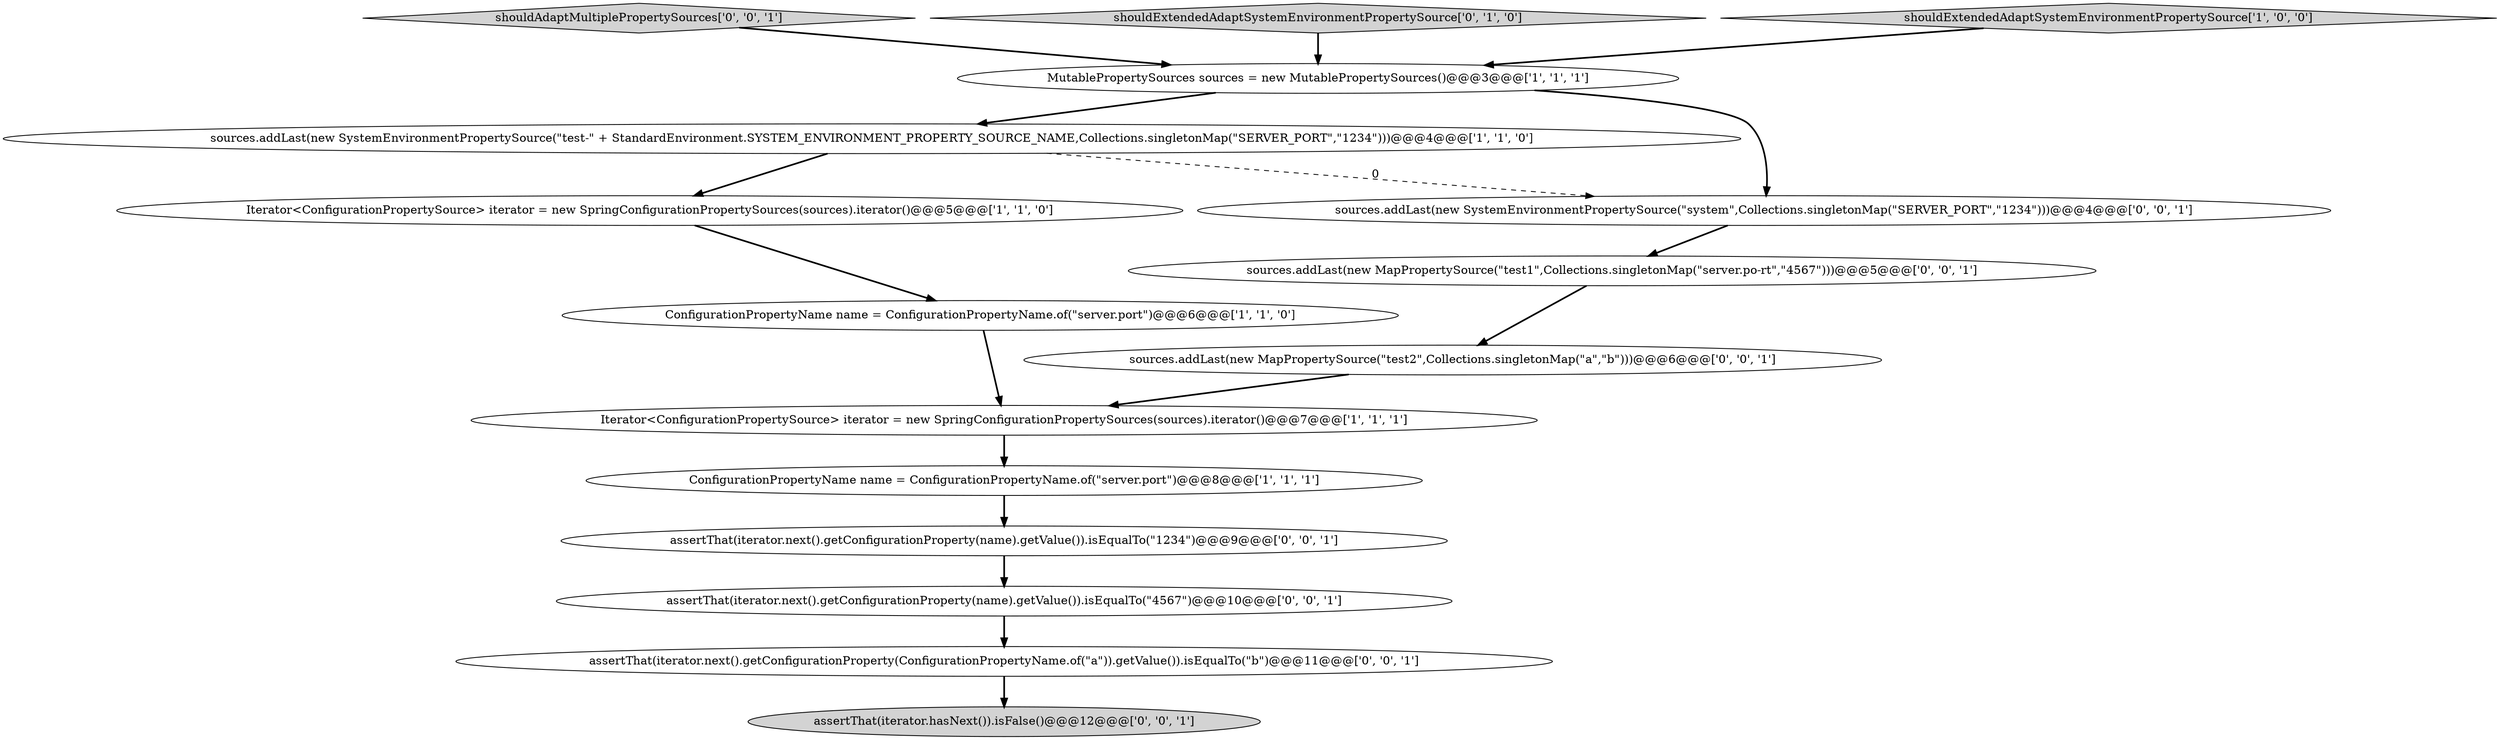digraph {
12 [style = filled, label = "assertThat(iterator.next().getConfigurationProperty(ConfigurationPropertyName.of(\"a\")).getValue()).isEqualTo(\"b\")@@@11@@@['0', '0', '1']", fillcolor = white, shape = ellipse image = "AAA0AAABBB3BBB"];
1 [style = filled, label = "MutablePropertySources sources = new MutablePropertySources()@@@3@@@['1', '1', '1']", fillcolor = white, shape = ellipse image = "AAA0AAABBB1BBB"];
5 [style = filled, label = "sources.addLast(new SystemEnvironmentPropertySource(\"test-\" + StandardEnvironment.SYSTEM_ENVIRONMENT_PROPERTY_SOURCE_NAME,Collections.singletonMap(\"SERVER_PORT\",\"1234\")))@@@4@@@['1', '1', '0']", fillcolor = white, shape = ellipse image = "AAA0AAABBB1BBB"];
8 [style = filled, label = "shouldAdaptMultiplePropertySources['0', '0', '1']", fillcolor = lightgray, shape = diamond image = "AAA0AAABBB3BBB"];
15 [style = filled, label = "sources.addLast(new MapPropertySource(\"test1\",Collections.singletonMap(\"server.po-rt\",\"4567\")))@@@5@@@['0', '0', '1']", fillcolor = white, shape = ellipse image = "AAA0AAABBB3BBB"];
14 [style = filled, label = "sources.addLast(new MapPropertySource(\"test2\",Collections.singletonMap(\"a\",\"b\")))@@@6@@@['0', '0', '1']", fillcolor = white, shape = ellipse image = "AAA0AAABBB3BBB"];
10 [style = filled, label = "assertThat(iterator.hasNext()).isFalse()@@@12@@@['0', '0', '1']", fillcolor = lightgray, shape = ellipse image = "AAA0AAABBB3BBB"];
7 [style = filled, label = "shouldExtendedAdaptSystemEnvironmentPropertySource['0', '1', '0']", fillcolor = lightgray, shape = diamond image = "AAA0AAABBB2BBB"];
0 [style = filled, label = "Iterator<ConfigurationPropertySource> iterator = new SpringConfigurationPropertySources(sources).iterator()@@@5@@@['1', '1', '0']", fillcolor = white, shape = ellipse image = "AAA0AAABBB1BBB"];
9 [style = filled, label = "assertThat(iterator.next().getConfigurationProperty(name).getValue()).isEqualTo(\"4567\")@@@10@@@['0', '0', '1']", fillcolor = white, shape = ellipse image = "AAA0AAABBB3BBB"];
11 [style = filled, label = "assertThat(iterator.next().getConfigurationProperty(name).getValue()).isEqualTo(\"1234\")@@@9@@@['0', '0', '1']", fillcolor = white, shape = ellipse image = "AAA0AAABBB3BBB"];
13 [style = filled, label = "sources.addLast(new SystemEnvironmentPropertySource(\"system\",Collections.singletonMap(\"SERVER_PORT\",\"1234\")))@@@4@@@['0', '0', '1']", fillcolor = white, shape = ellipse image = "AAA0AAABBB3BBB"];
6 [style = filled, label = "ConfigurationPropertyName name = ConfigurationPropertyName.of(\"server.port\")@@@6@@@['1', '1', '0']", fillcolor = white, shape = ellipse image = "AAA0AAABBB1BBB"];
4 [style = filled, label = "shouldExtendedAdaptSystemEnvironmentPropertySource['1', '0', '0']", fillcolor = lightgray, shape = diamond image = "AAA0AAABBB1BBB"];
3 [style = filled, label = "ConfigurationPropertyName name = ConfigurationPropertyName.of(\"server.port\")@@@8@@@['1', '1', '1']", fillcolor = white, shape = ellipse image = "AAA0AAABBB1BBB"];
2 [style = filled, label = "Iterator<ConfigurationPropertySource> iterator = new SpringConfigurationPropertySources(sources).iterator()@@@7@@@['1', '1', '1']", fillcolor = white, shape = ellipse image = "AAA0AAABBB1BBB"];
1->5 [style = bold, label=""];
3->11 [style = bold, label=""];
8->1 [style = bold, label=""];
5->13 [style = dashed, label="0"];
4->1 [style = bold, label=""];
14->2 [style = bold, label=""];
13->15 [style = bold, label=""];
7->1 [style = bold, label=""];
9->12 [style = bold, label=""];
12->10 [style = bold, label=""];
5->0 [style = bold, label=""];
15->14 [style = bold, label=""];
11->9 [style = bold, label=""];
0->6 [style = bold, label=""];
1->13 [style = bold, label=""];
2->3 [style = bold, label=""];
6->2 [style = bold, label=""];
}

